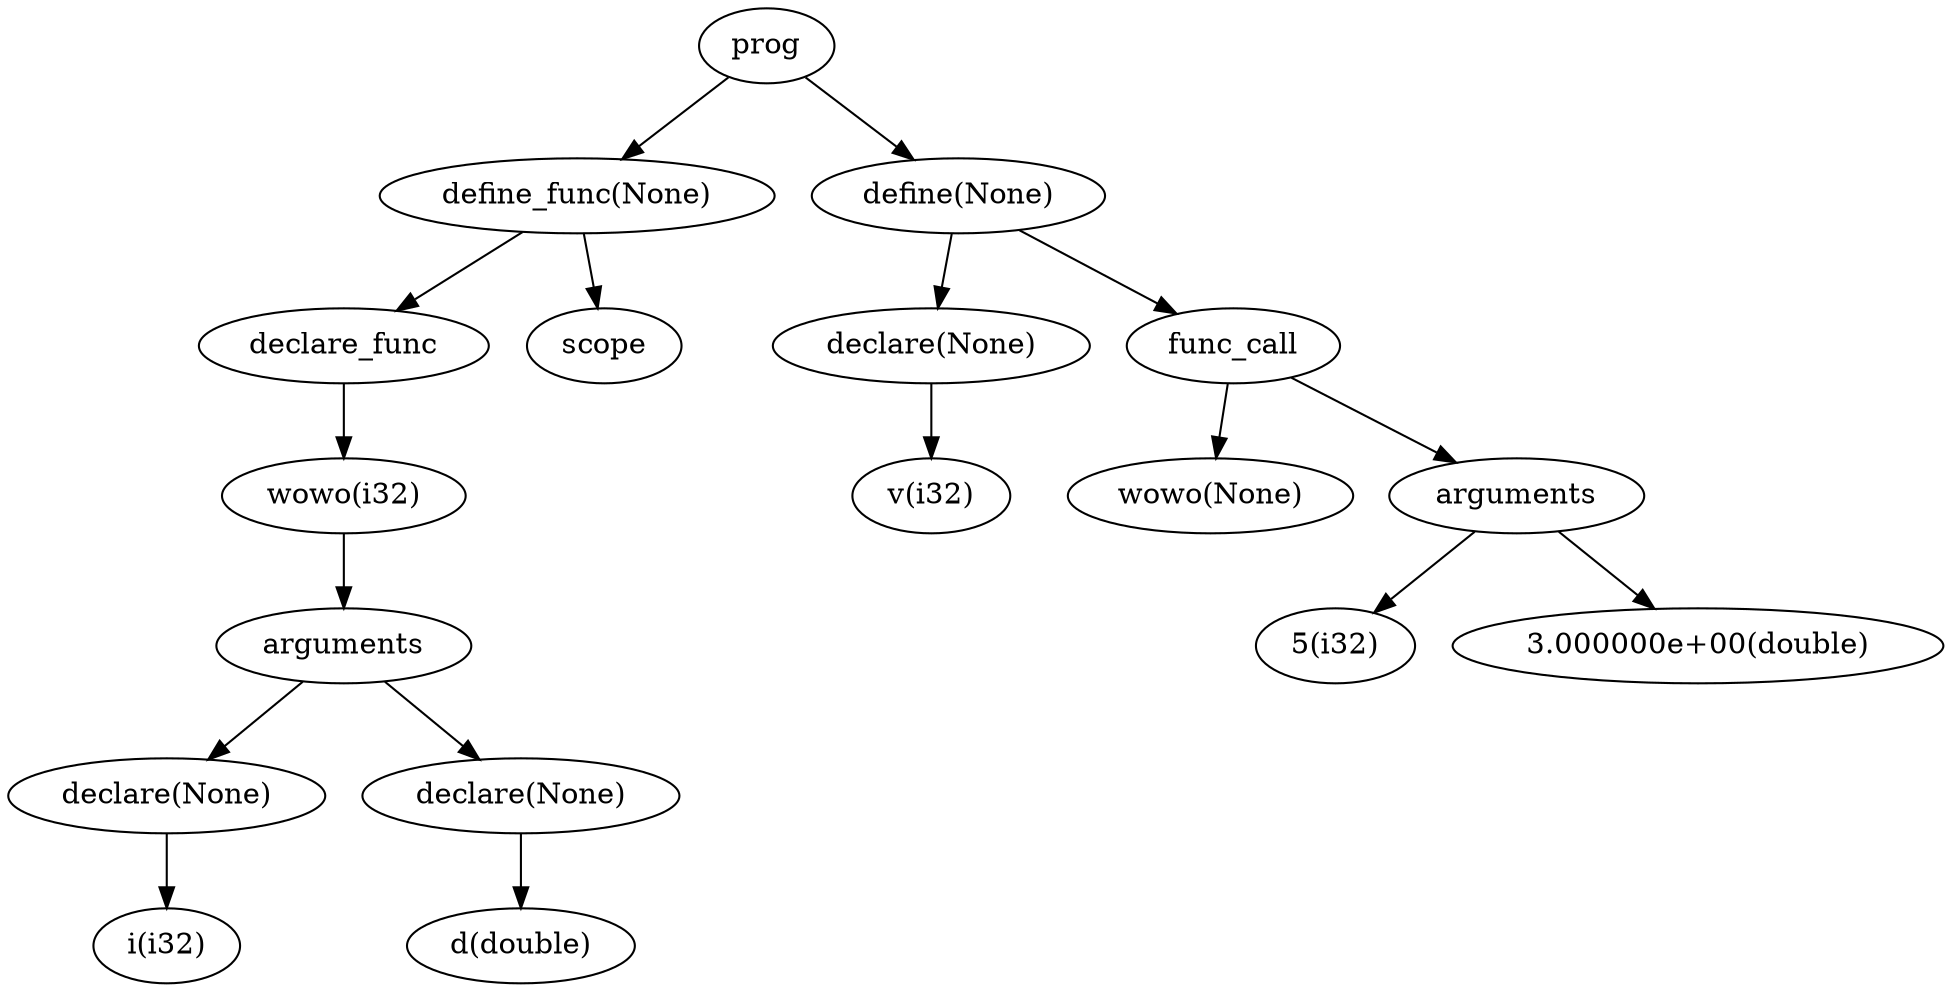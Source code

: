 digraph AST {
	node0[label="prog"]
	node1[label="define_func(None)"]
	node0->node1
	node2[label="declare_func"]
	node1->node2
	node3[label="wowo(i32)"]
	node2->node3
	node4[label="arguments"]
	node3->node4
	node5[label="declare(None)"]
	node4->node5
	node6[label="i(i32)"]
	node5->node6
	node7[label="declare(None)"]
	node4->node7
	node8[label="d(double)"]
	node7->node8
	node9[label="scope"]
	node1->node9
	node10[label="define(None)"]
	node0->node10
	node11[label="declare(None)"]
	node10->node11
	node12[label="v(i32)"]
	node11->node12
	node13[label="func_call"]
	node10->node13
	node14[label="wowo(None)"]
	node13->node14
	node15[label="arguments"]
	node13->node15
	node16[label="5(i32)"]
	node15->node16
	node17[label="3.000000e+00(double)"]
	node15->node17
}